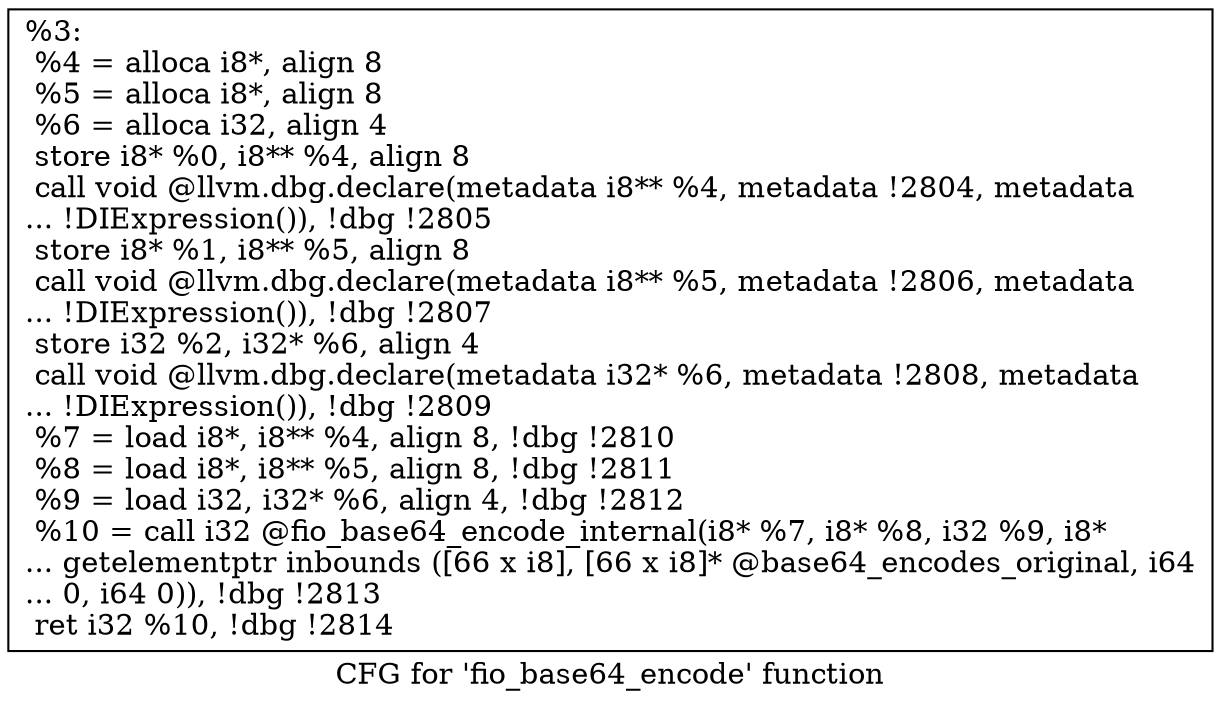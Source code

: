 digraph "CFG for 'fio_base64_encode' function" {
	label="CFG for 'fio_base64_encode' function";

	Node0x556851a22730 [shape=record,label="{%3:\l  %4 = alloca i8*, align 8\l  %5 = alloca i8*, align 8\l  %6 = alloca i32, align 4\l  store i8* %0, i8** %4, align 8\l  call void @llvm.dbg.declare(metadata i8** %4, metadata !2804, metadata\l... !DIExpression()), !dbg !2805\l  store i8* %1, i8** %5, align 8\l  call void @llvm.dbg.declare(metadata i8** %5, metadata !2806, metadata\l... !DIExpression()), !dbg !2807\l  store i32 %2, i32* %6, align 4\l  call void @llvm.dbg.declare(metadata i32* %6, metadata !2808, metadata\l... !DIExpression()), !dbg !2809\l  %7 = load i8*, i8** %4, align 8, !dbg !2810\l  %8 = load i8*, i8** %5, align 8, !dbg !2811\l  %9 = load i32, i32* %6, align 4, !dbg !2812\l  %10 = call i32 @fio_base64_encode_internal(i8* %7, i8* %8, i32 %9, i8*\l... getelementptr inbounds ([66 x i8], [66 x i8]* @base64_encodes_original, i64\l... 0, i64 0)), !dbg !2813\l  ret i32 %10, !dbg !2814\l}"];
}
